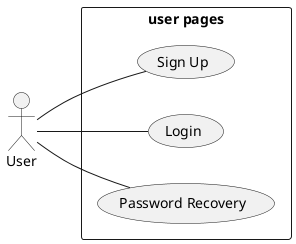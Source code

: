 @startuml user_page
    left to right direction
    skinparam packageStyle rectangle

    actor User as U
    rectangle "user pages" {
        U -- (Sign Up)
        U -- (Login)
        U -- (Password Recovery)
    }
@enduml

@startuml report_and_information_mining
    left to right direction
    skinparam packageStyle rectangle

    actor User as U
    actor Officer as O

    rectangle "Reports and information mining" {
        (Create report) as CR
        (Give ticket) as GT
        (Mine information) as MI
        (Mine information for User) as MIU
        (Mine information for Officer) as MIO

        U -- CR
        U -- MIU
        O -- MIO
        CR <. GT : extends
        MIU --|> MI
        MIO --|> MI
    }
@enduml